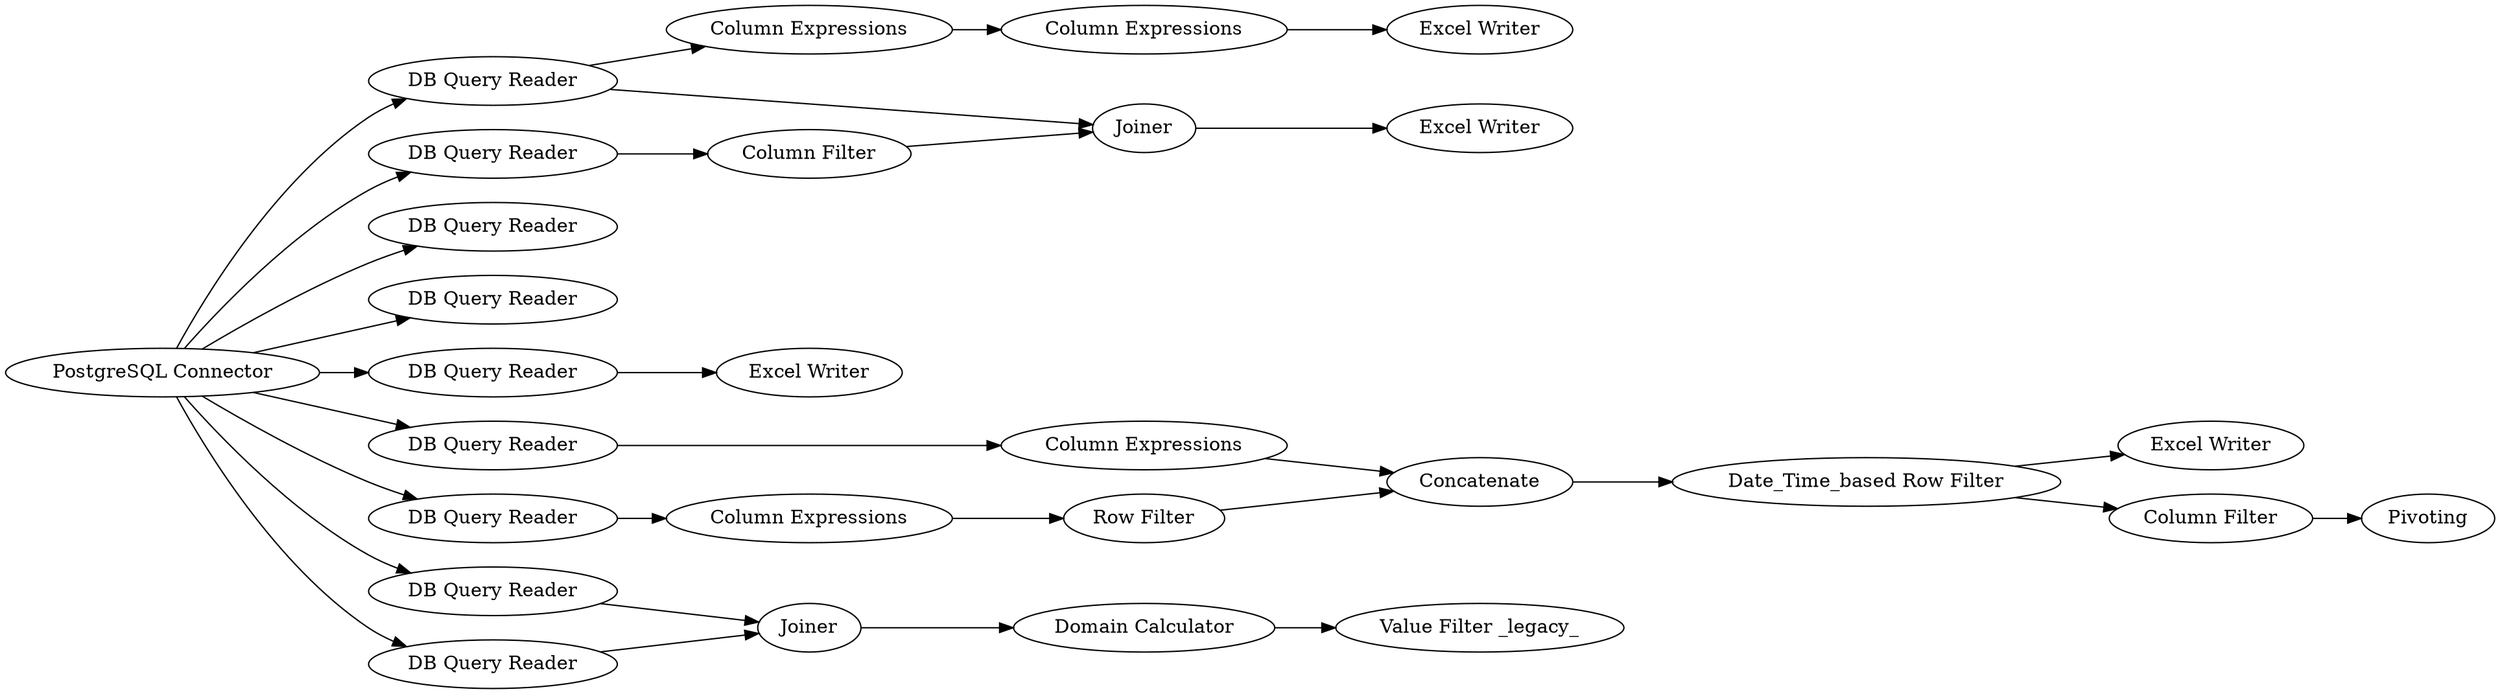 digraph {
	41 -> 42
	20 -> 21
	16 -> 29
	13 -> 38
	16 -> 41
	34 -> 35
	13 -> 18
	40 -> 41
	23 -> 26
	22 -> 23
	13 -> 20
	39 -> 37
	21 -> 24
	13 -> 32
	30 -> 31
	32 -> 34
	29 -> 30
	13 -> 39
	13 -> 33
	33 -> 34
	26 -> 25
	24 -> 23
	13 -> 19
	13 -> 16
	13 -> 17
	35 -> 36
	19 -> 40
	28 -> 27
	26 -> 28
	17 -> 22
	27 [label=Pivoting]
	18 [label="DB Query Reader"]
	21 [label="Column Expressions"]
	26 [label="Date_Time_based Row Filter"]
	17 [label="DB Query Reader"]
	19 [label="DB Query Reader"]
	24 [label="Row Filter"]
	41 [label=Joiner]
	31 [label="Excel Writer"]
	25 [label="Excel Writer"]
	16 [label="DB Query Reader"]
	30 [label="Column Expressions"]
	42 [label="Excel Writer"]
	22 [label="Column Expressions"]
	28 [label="Column Filter"]
	23 [label=Concatenate]
	38 [label="DB Query Reader"]
	20 [label="DB Query Reader"]
	13 [label="PostgreSQL Connector"]
	35 [label="Domain Calculator"]
	34 [label=Joiner]
	29 [label="Column Expressions"]
	36 [label="Value Filter _legacy_"]
	40 [label="Column Filter"]
	39 [label="DB Query Reader"]
	33 [label="DB Query Reader"]
	32 [label="DB Query Reader"]
	37 [label="Excel Writer"]
	rankdir=LR
}
